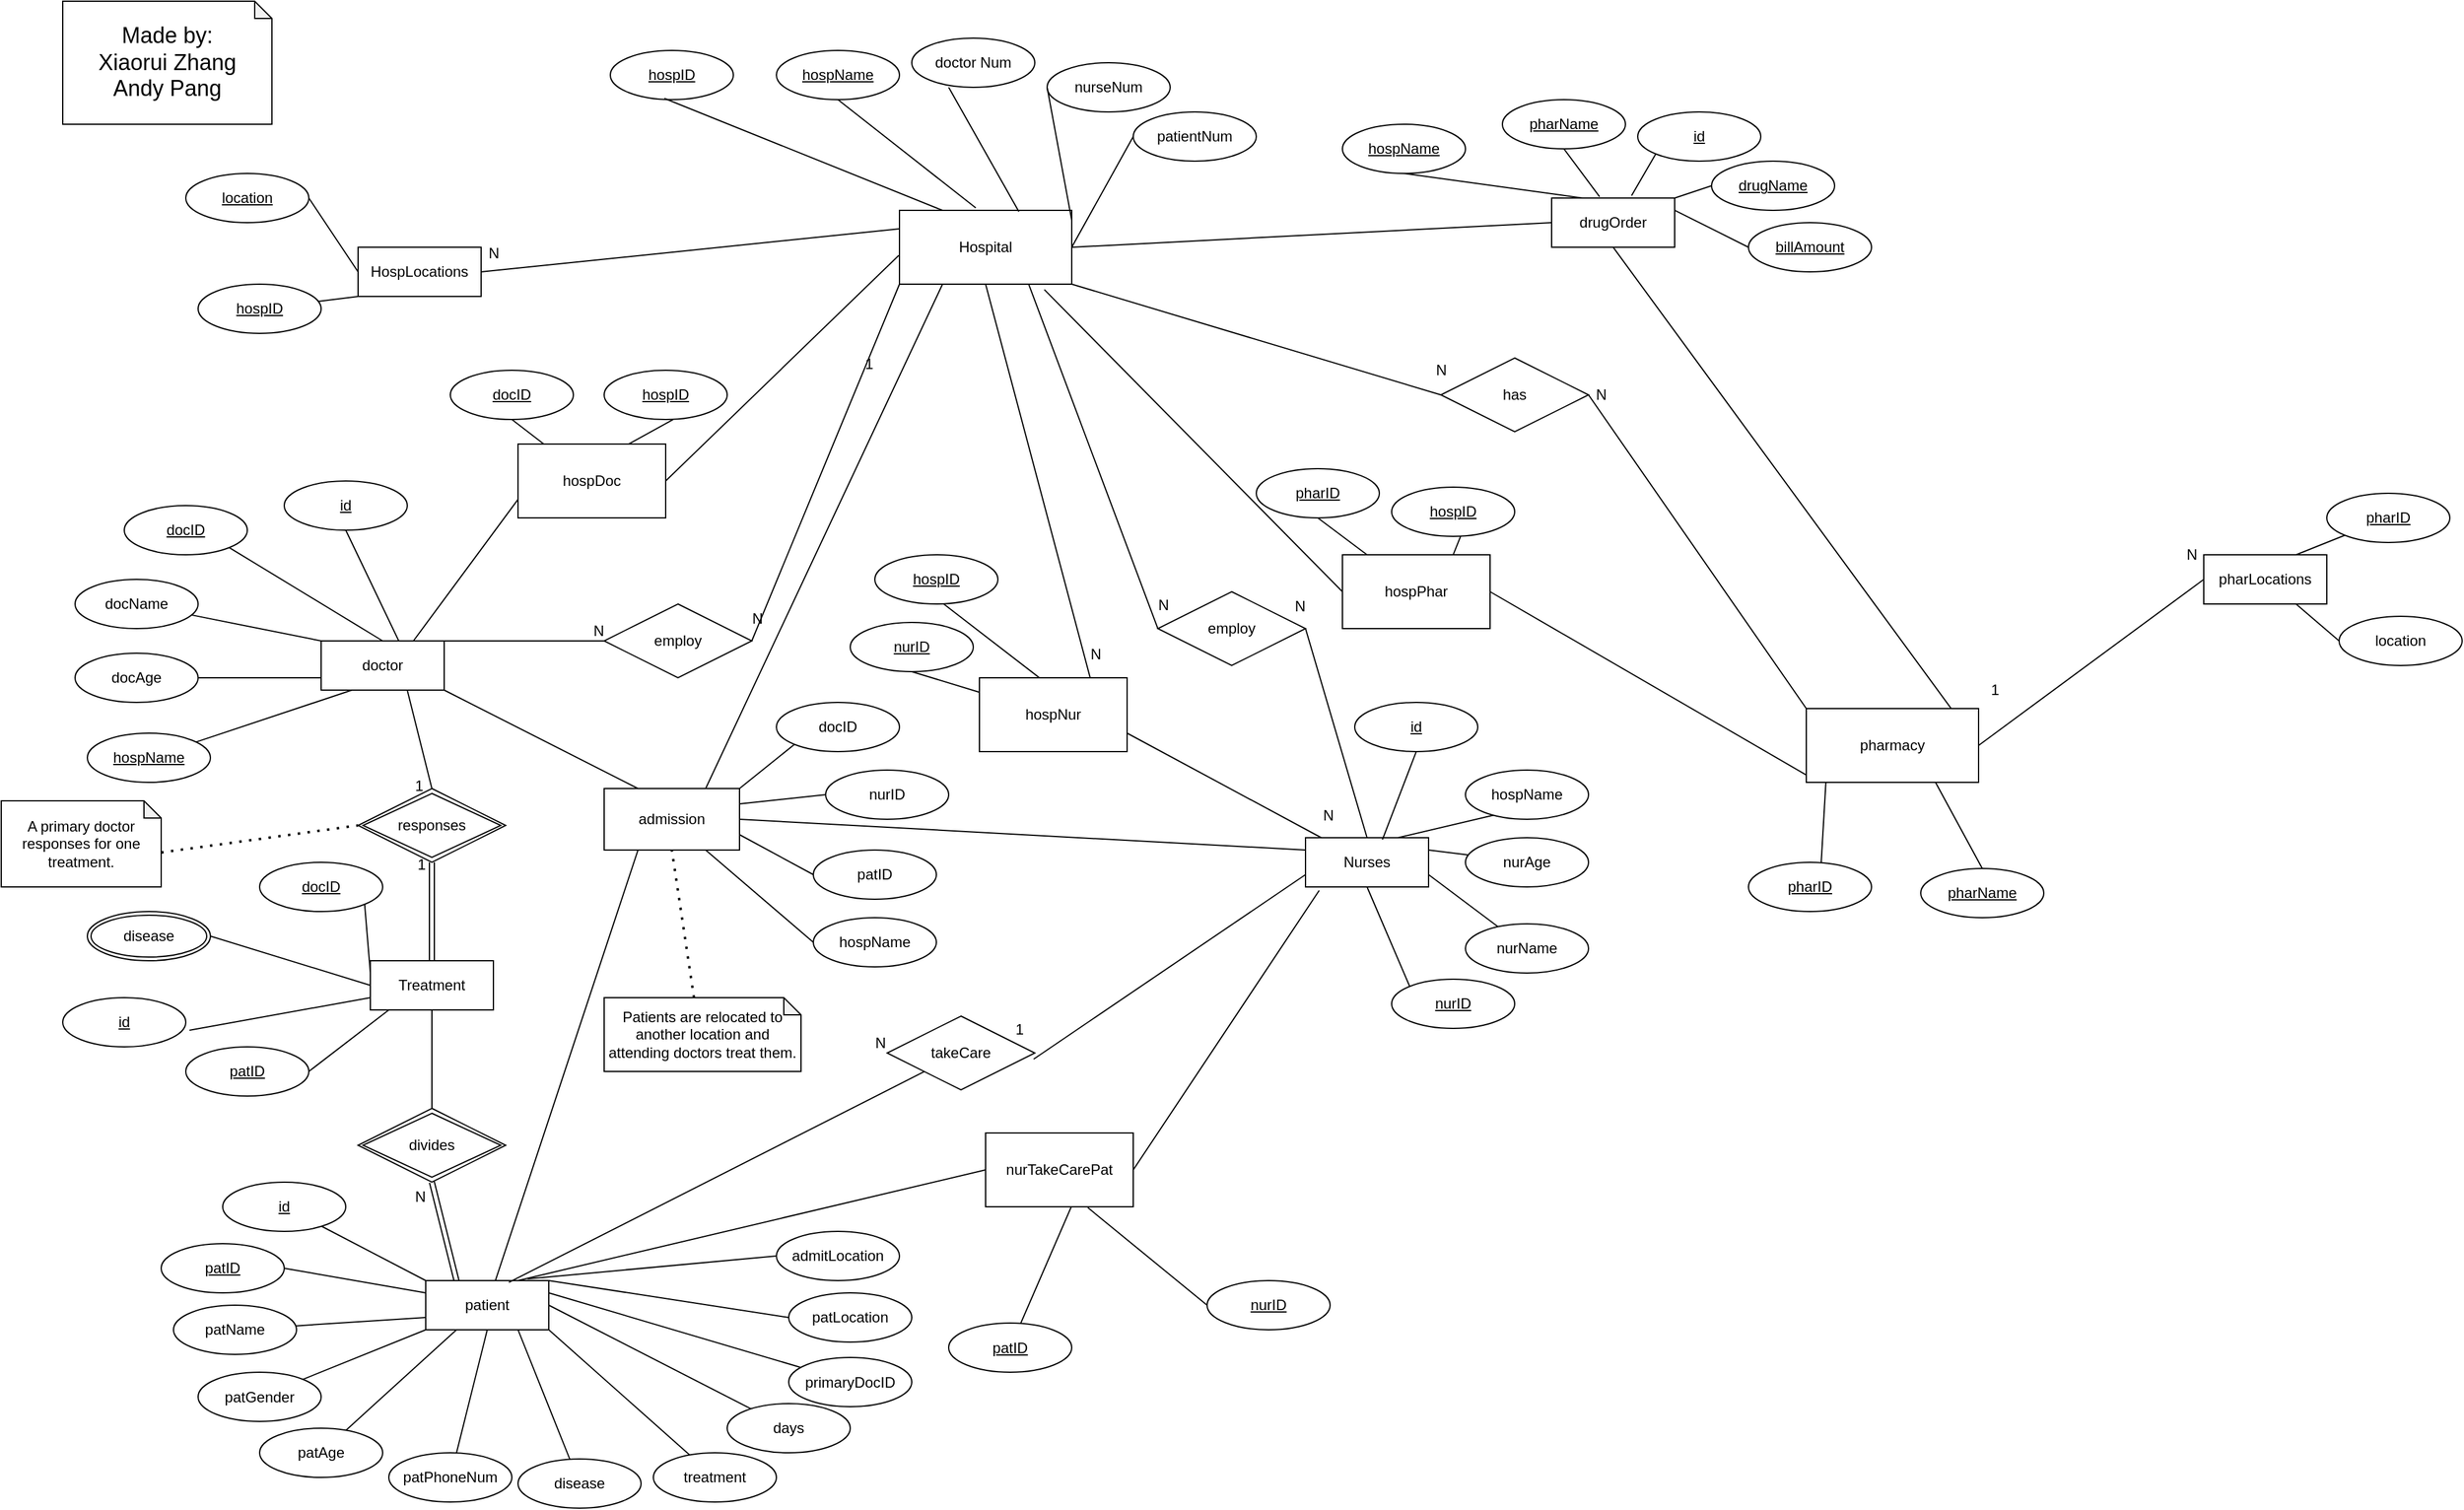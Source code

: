 <mxfile version="20.8.10" type="device"><diagram name="第 1 页" id="QrMa67YVkZwcgchwgw8n"><mxGraphModel dx="2103" dy="1783" grid="1" gridSize="10" guides="1" tooltips="1" connect="1" arrows="1" fold="1" page="1" pageScale="1" pageWidth="827" pageHeight="1169" math="0" shadow="0"><root><mxCell id="0"/><mxCell id="1" parent="0"/><mxCell id="sCqVdWEGQXpBHvE7oxls-1" value="" style="endArrow=none;html=1;rounded=0;exitX=0;exitY=1;exitDx=0;exitDy=0;" parent="1" source="sCqVdWEGQXpBHvE7oxls-106" target="sCqVdWEGQXpBHvE7oxls-2" edge="1"><mxGeometry width="50" height="50" relative="1" as="geometry"><mxPoint x="-80" y="-20" as="sourcePoint"/><mxPoint x="-40" y="-90" as="targetPoint"/></mxGeometry></mxCell><mxCell id="sCqVdWEGQXpBHvE7oxls-2" value="&lt;u&gt;hospID&lt;/u&gt;" style="ellipse;whiteSpace=wrap;html=1;align=center;" parent="1" vertex="1"><mxGeometry x="-250" y="-20" width="100" height="40" as="geometry"/></mxCell><mxCell id="sCqVdWEGQXpBHvE7oxls-3" value="" style="endArrow=none;html=1;rounded=0;exitX=0;exitY=0.5;exitDx=0;exitDy=0;entryX=1;entryY=0.5;entryDx=0;entryDy=0;" parent="1" source="sCqVdWEGQXpBHvE7oxls-106" target="sCqVdWEGQXpBHvE7oxls-4" edge="1"><mxGeometry relative="1" as="geometry"><mxPoint x="-130" y="-40" as="sourcePoint"/><mxPoint x="-110" y="-100" as="targetPoint"/></mxGeometry></mxCell><mxCell id="sCqVdWEGQXpBHvE7oxls-4" value="&lt;u&gt;location&lt;/u&gt;" style="ellipse;whiteSpace=wrap;html=1;align=center;" parent="1" vertex="1"><mxGeometry x="-260" y="-110" width="100" height="40" as="geometry"/></mxCell><mxCell id="sCqVdWEGQXpBHvE7oxls-5" value="&lt;u&gt;pharID&lt;/u&gt;" style="ellipse;whiteSpace=wrap;html=1;align=center;" parent="1" vertex="1"><mxGeometry x="1480" y="150" width="100" height="40" as="geometry"/></mxCell><mxCell id="sCqVdWEGQXpBHvE7oxls-6" value="" style="endArrow=none;html=1;rounded=0;exitX=0;exitY=1;exitDx=0;exitDy=0;entryX=0.75;entryY=0;entryDx=0;entryDy=0;" parent="1" source="sCqVdWEGQXpBHvE7oxls-5" target="sCqVdWEGQXpBHvE7oxls-104" edge="1"><mxGeometry relative="1" as="geometry"><mxPoint x="1580" y="185" as="sourcePoint"/><mxPoint x="1625" y="210" as="targetPoint"/></mxGeometry></mxCell><mxCell id="sCqVdWEGQXpBHvE7oxls-7" value="location" style="ellipse;whiteSpace=wrap;html=1;align=center;" parent="1" vertex="1"><mxGeometry x="1490" y="250" width="100" height="40" as="geometry"/></mxCell><mxCell id="sCqVdWEGQXpBHvE7oxls-8" value="" style="endArrow=none;html=1;rounded=0;entryX=0;entryY=0.5;entryDx=0;entryDy=0;exitX=0.75;exitY=1;exitDx=0;exitDy=0;" parent="1" source="sCqVdWEGQXpBHvE7oxls-104" target="sCqVdWEGQXpBHvE7oxls-7" edge="1"><mxGeometry relative="1" as="geometry"><mxPoint x="1625" y="250" as="sourcePoint"/><mxPoint x="1760" y="175" as="targetPoint"/></mxGeometry></mxCell><mxCell id="sCqVdWEGQXpBHvE7oxls-9" value="" style="endArrow=none;html=1;rounded=0;exitX=1;exitY=0.5;exitDx=0;exitDy=0;entryX=0;entryY=0.5;entryDx=0;entryDy=0;" parent="1" source="sCqVdWEGQXpBHvE7oxls-105" target="sCqVdWEGQXpBHvE7oxls-96" edge="1"><mxGeometry relative="1" as="geometry"><mxPoint x="440" y="140" as="sourcePoint"/><mxPoint x="520" y="209.98" as="targetPoint"/></mxGeometry></mxCell><mxCell id="sCqVdWEGQXpBHvE7oxls-13" value="" style="endArrow=none;html=1;rounded=0;exitX=0;exitY=1;exitDx=0;exitDy=0;entryX=1;entryY=0.5;entryDx=0;entryDy=0;" parent="1" source="sCqVdWEGQXpBHvE7oxls-105" target="sCqVdWEGQXpBHvE7oxls-15" edge="1"><mxGeometry relative="1" as="geometry"><mxPoint x="340" y="130" as="sourcePoint"/><mxPoint x="230" y="230" as="targetPoint"/></mxGeometry></mxCell><mxCell id="sCqVdWEGQXpBHvE7oxls-14" value="N" style="resizable=0;html=1;align=right;verticalAlign=bottom;" parent="sCqVdWEGQXpBHvE7oxls-13" connectable="0" vertex="1"><mxGeometry x="1" relative="1" as="geometry"><mxPoint x="10" y="-10" as="offset"/></mxGeometry></mxCell><mxCell id="sCqVdWEGQXpBHvE7oxls-15" value="employ" style="shape=rhombus;perimeter=rhombusPerimeter;whiteSpace=wrap;html=1;align=center;" parent="1" vertex="1"><mxGeometry x="80" y="240" width="120" height="60" as="geometry"/></mxCell><mxCell id="sCqVdWEGQXpBHvE7oxls-16" value="" style="endArrow=none;html=1;rounded=0;entryX=0;entryY=0.5;entryDx=0;entryDy=0;exitX=1;exitY=0;exitDx=0;exitDy=0;" parent="1" source="sCqVdWEGQXpBHvE7oxls-18" target="sCqVdWEGQXpBHvE7oxls-15" edge="1"><mxGeometry relative="1" as="geometry"><mxPoint x="-60" y="260" as="sourcePoint"/><mxPoint x="180" y="210" as="targetPoint"/></mxGeometry></mxCell><mxCell id="sCqVdWEGQXpBHvE7oxls-17" value="N" style="resizable=0;html=1;align=right;verticalAlign=bottom;" parent="sCqVdWEGQXpBHvE7oxls-16" connectable="0" vertex="1"><mxGeometry x="1" relative="1" as="geometry"><mxPoint as="offset"/></mxGeometry></mxCell><mxCell id="sCqVdWEGQXpBHvE7oxls-18" value="doctor" style="whiteSpace=wrap;html=1;align=center;" parent="1" vertex="1"><mxGeometry x="-150" y="270" width="100" height="40" as="geometry"/></mxCell><mxCell id="sCqVdWEGQXpBHvE7oxls-19" value="" style="endArrow=none;html=1;rounded=0;exitX=0.5;exitY=0;exitDx=0;exitDy=0;entryX=1;entryY=1;entryDx=0;entryDy=0;" parent="1" source="sCqVdWEGQXpBHvE7oxls-18" target="sCqVdWEGQXpBHvE7oxls-71" edge="1"><mxGeometry width="50" height="50" relative="1" as="geometry"><mxPoint x="-130" y="130" as="sourcePoint"/><mxPoint x="-210" y="190" as="targetPoint"/></mxGeometry></mxCell><mxCell id="sCqVdWEGQXpBHvE7oxls-20" value="" style="endArrow=none;html=1;rounded=0;exitX=0;exitY=0;exitDx=0;exitDy=0;" parent="1" source="sCqVdWEGQXpBHvE7oxls-18" target="sCqVdWEGQXpBHvE7oxls-21" edge="1"><mxGeometry width="50" height="50" relative="1" as="geometry"><mxPoint x="-120" y="240" as="sourcePoint"/><mxPoint x="-110" y="90" as="targetPoint"/></mxGeometry></mxCell><mxCell id="sCqVdWEGQXpBHvE7oxls-21" value="docName" style="ellipse;whiteSpace=wrap;html=1;align=center;" parent="1" vertex="1"><mxGeometry x="-350" y="220" width="100" height="40" as="geometry"/></mxCell><mxCell id="sCqVdWEGQXpBHvE7oxls-22" value="" style="endArrow=none;html=1;rounded=0;exitX=0;exitY=0.75;exitDx=0;exitDy=0;exitPerimeter=0;" parent="1" source="sCqVdWEGQXpBHvE7oxls-18" target="sCqVdWEGQXpBHvE7oxls-23" edge="1"><mxGeometry width="50" height="50" relative="1" as="geometry"><mxPoint x="-140" y="290" as="sourcePoint"/><mxPoint x="-120" y="160" as="targetPoint"/></mxGeometry></mxCell><mxCell id="sCqVdWEGQXpBHvE7oxls-23" value="docAge" style="ellipse;whiteSpace=wrap;html=1;align=center;" parent="1" vertex="1"><mxGeometry x="-350" y="280" width="100" height="40" as="geometry"/></mxCell><mxCell id="sCqVdWEGQXpBHvE7oxls-24" value="" style="endArrow=none;html=1;rounded=0;exitX=0.25;exitY=1;exitDx=0;exitDy=0;" parent="1" source="sCqVdWEGQXpBHvE7oxls-18" target="sCqVdWEGQXpBHvE7oxls-25" edge="1"><mxGeometry width="50" height="50" relative="1" as="geometry"><mxPoint x="-140" y="395" as="sourcePoint"/><mxPoint x="-100" y="215" as="targetPoint"/></mxGeometry></mxCell><mxCell id="sCqVdWEGQXpBHvE7oxls-25" value="&lt;u&gt;hospName&lt;/u&gt;" style="ellipse;whiteSpace=wrap;html=1;align=center;" parent="1" vertex="1"><mxGeometry x="-340" y="345" width="100" height="40" as="geometry"/></mxCell><mxCell id="sCqVdWEGQXpBHvE7oxls-28" value="" style="endArrow=none;html=1;rounded=0;exitX=0.75;exitY=1;exitDx=0;exitDy=0;entryX=0;entryY=0.5;entryDx=0;entryDy=0;" parent="1" source="sCqVdWEGQXpBHvE7oxls-105" target="sCqVdWEGQXpBHvE7oxls-30" edge="1"><mxGeometry relative="1" as="geometry"><mxPoint x="415" y="140" as="sourcePoint"/><mxPoint x="370" y="330" as="targetPoint"/></mxGeometry></mxCell><mxCell id="sCqVdWEGQXpBHvE7oxls-29" value="N" style="resizable=0;html=1;align=right;verticalAlign=bottom;" parent="sCqVdWEGQXpBHvE7oxls-28" connectable="0" vertex="1"><mxGeometry x="1" relative="1" as="geometry"><mxPoint x="10" y="-10" as="offset"/></mxGeometry></mxCell><mxCell id="sCqVdWEGQXpBHvE7oxls-30" value="employ" style="shape=rhombus;perimeter=rhombusPerimeter;whiteSpace=wrap;html=1;align=center;" parent="1" vertex="1"><mxGeometry x="530" y="230" width="120" height="60" as="geometry"/></mxCell><mxCell id="sCqVdWEGQXpBHvE7oxls-31" value="" style="endArrow=none;html=1;rounded=0;exitX=0.5;exitY=0;exitDx=0;exitDy=0;entryX=1;entryY=0.5;entryDx=0;entryDy=0;" parent="1" source="sCqVdWEGQXpBHvE7oxls-33" target="sCqVdWEGQXpBHvE7oxls-30" edge="1"><mxGeometry relative="1" as="geometry"><mxPoint x="240" y="470" as="sourcePoint"/><mxPoint x="590" y="410" as="targetPoint"/></mxGeometry></mxCell><mxCell id="sCqVdWEGQXpBHvE7oxls-32" value="N" style="resizable=0;html=1;align=right;verticalAlign=bottom;" parent="sCqVdWEGQXpBHvE7oxls-31" connectable="0" vertex="1"><mxGeometry x="1" relative="1" as="geometry"><mxPoint y="-10" as="offset"/></mxGeometry></mxCell><mxCell id="sCqVdWEGQXpBHvE7oxls-33" value="Nurses" style="whiteSpace=wrap;html=1;align=center;" parent="1" vertex="1"><mxGeometry x="650" y="430" width="100" height="40" as="geometry"/></mxCell><mxCell id="sCqVdWEGQXpBHvE7oxls-34" value="" style="endArrow=none;html=1;rounded=0;exitX=0.5;exitY=1;exitDx=0;exitDy=0;entryX=0;entryY=0;entryDx=0;entryDy=0;" parent="1" source="sCqVdWEGQXpBHvE7oxls-33" target="sCqVdWEGQXpBHvE7oxls-35" edge="1"><mxGeometry width="50" height="50" relative="1" as="geometry"><mxPoint x="193" y="310" as="sourcePoint"/><mxPoint x="93" y="410" as="targetPoint"/></mxGeometry></mxCell><mxCell id="sCqVdWEGQXpBHvE7oxls-35" value="&lt;u&gt;nurID&lt;/u&gt;" style="ellipse;whiteSpace=wrap;html=1;align=center;" parent="1" vertex="1"><mxGeometry x="720" y="545" width="100" height="40" as="geometry"/></mxCell><mxCell id="sCqVdWEGQXpBHvE7oxls-36" value="" style="endArrow=none;html=1;rounded=0;exitX=1;exitY=0.75;exitDx=0;exitDy=0;" parent="1" source="sCqVdWEGQXpBHvE7oxls-33" target="sCqVdWEGQXpBHvE7oxls-37" edge="1"><mxGeometry width="50" height="50" relative="1" as="geometry"><mxPoint x="203" y="420" as="sourcePoint"/><mxPoint x="213" y="270" as="targetPoint"/></mxGeometry></mxCell><mxCell id="sCqVdWEGQXpBHvE7oxls-37" value="nurName" style="ellipse;whiteSpace=wrap;html=1;align=center;" parent="1" vertex="1"><mxGeometry x="780" y="500" width="100" height="40" as="geometry"/></mxCell><mxCell id="sCqVdWEGQXpBHvE7oxls-38" value="" style="endArrow=none;html=1;rounded=0;exitX=1;exitY=0.25;exitDx=0;exitDy=0;" parent="1" source="sCqVdWEGQXpBHvE7oxls-33" target="sCqVdWEGQXpBHvE7oxls-39" edge="1"><mxGeometry width="50" height="50" relative="1" as="geometry"><mxPoint x="183" y="470" as="sourcePoint"/><mxPoint x="203" y="340" as="targetPoint"/></mxGeometry></mxCell><mxCell id="sCqVdWEGQXpBHvE7oxls-39" value="nurAge" style="ellipse;whiteSpace=wrap;html=1;align=center;" parent="1" vertex="1"><mxGeometry x="780" y="430" width="100" height="40" as="geometry"/></mxCell><mxCell id="sCqVdWEGQXpBHvE7oxls-40" value="" style="endArrow=none;html=1;rounded=0;exitX=0.75;exitY=0;exitDx=0;exitDy=0;entryX=0.3;entryY=0.875;entryDx=0;entryDy=0;entryPerimeter=0;" parent="1" source="sCqVdWEGQXpBHvE7oxls-33" target="sCqVdWEGQXpBHvE7oxls-41" edge="1"><mxGeometry width="50" height="50" relative="1" as="geometry"><mxPoint x="663" y="585" as="sourcePoint"/><mxPoint x="223" y="395" as="targetPoint"/></mxGeometry></mxCell><mxCell id="sCqVdWEGQXpBHvE7oxls-41" value="hospName" style="ellipse;whiteSpace=wrap;html=1;align=center;" parent="1" vertex="1"><mxGeometry x="780" y="375" width="100" height="40" as="geometry"/></mxCell><mxCell id="sCqVdWEGQXpBHvE7oxls-42" value="" style="endArrow=none;html=1;rounded=0;exitX=1;exitY=1;exitDx=0;exitDy=0;entryX=0.25;entryY=0;entryDx=0;entryDy=0;" parent="1" source="sCqVdWEGQXpBHvE7oxls-18" target="sCqVdWEGQXpBHvE7oxls-43" edge="1"><mxGeometry relative="1" as="geometry"><mxPoint x="80" y="390" as="sourcePoint"/><mxPoint x="10" y="360" as="targetPoint"/></mxGeometry></mxCell><mxCell id="sCqVdWEGQXpBHvE7oxls-43" value="admission" style="shape=label;whiteSpace=wrap;html=1;align=center;rounded=0;" parent="1" vertex="1"><mxGeometry x="80" y="390" width="110" height="50" as="geometry"/></mxCell><mxCell id="sCqVdWEGQXpBHvE7oxls-44" value="" style="endArrow=none;html=1;rounded=0;exitX=0.25;exitY=1;exitDx=0;exitDy=0;" parent="1" source="sCqVdWEGQXpBHvE7oxls-43" target="sCqVdWEGQXpBHvE7oxls-45" edge="1"><mxGeometry relative="1" as="geometry"><mxPoint x="80" y="400" as="sourcePoint"/><mxPoint x="-20" y="470" as="targetPoint"/></mxGeometry></mxCell><mxCell id="sCqVdWEGQXpBHvE7oxls-45" value="patient" style="whiteSpace=wrap;html=1;align=center;" parent="1" vertex="1"><mxGeometry x="-65" y="790" width="100" height="40" as="geometry"/></mxCell><mxCell id="sCqVdWEGQXpBHvE7oxls-46" value="" style="endArrow=none;html=1;rounded=0;exitX=1;exitY=0;exitDx=0;exitDy=0;entryX=0;entryY=1;entryDx=0;entryDy=0;" parent="1" source="sCqVdWEGQXpBHvE7oxls-43" target="sCqVdWEGQXpBHvE7oxls-47" edge="1"><mxGeometry width="50" height="50" relative="1" as="geometry"><mxPoint x="170" y="295" as="sourcePoint"/><mxPoint x="40" y="255" as="targetPoint"/></mxGeometry></mxCell><mxCell id="sCqVdWEGQXpBHvE7oxls-47" value="docID" style="ellipse;whiteSpace=wrap;html=1;align=center;" parent="1" vertex="1"><mxGeometry x="220" y="320" width="100" height="40" as="geometry"/></mxCell><mxCell id="sCqVdWEGQXpBHvE7oxls-48" value="" style="endArrow=none;html=1;rounded=0;exitX=0;exitY=0.5;exitDx=0;exitDy=0;entryX=1;entryY=0.75;entryDx=0;entryDy=0;" parent="1" source="sCqVdWEGQXpBHvE7oxls-49" target="sCqVdWEGQXpBHvE7oxls-43" edge="1"><mxGeometry width="50" height="50" relative="1" as="geometry"><mxPoint x="270" y="335" as="sourcePoint"/><mxPoint x="140" y="295" as="targetPoint"/></mxGeometry></mxCell><mxCell id="sCqVdWEGQXpBHvE7oxls-49" value="patID" style="ellipse;whiteSpace=wrap;html=1;align=center;" parent="1" vertex="1"><mxGeometry x="250" y="440" width="100" height="40" as="geometry"/></mxCell><mxCell id="sCqVdWEGQXpBHvE7oxls-50" value="" style="endArrow=none;html=1;rounded=0;exitX=0;exitY=0.25;exitDx=0;exitDy=0;entryX=1;entryY=0.5;entryDx=0;entryDy=0;" parent="1" source="sCqVdWEGQXpBHvE7oxls-45" target="sCqVdWEGQXpBHvE7oxls-72" edge="1"><mxGeometry width="50" height="50" relative="1" as="geometry"><mxPoint x="-75" y="845" as="sourcePoint"/><mxPoint x="-185" y="780" as="targetPoint"/></mxGeometry></mxCell><mxCell id="sCqVdWEGQXpBHvE7oxls-51" value="" style="endArrow=none;html=1;rounded=0;exitX=0;exitY=0.75;exitDx=0;exitDy=0;" parent="1" source="sCqVdWEGQXpBHvE7oxls-45" target="sCqVdWEGQXpBHvE7oxls-52" edge="1"><mxGeometry width="50" height="50" relative="1" as="geometry"><mxPoint x="-70" y="880" as="sourcePoint"/><mxPoint x="-30" y="700" as="targetPoint"/></mxGeometry></mxCell><mxCell id="sCqVdWEGQXpBHvE7oxls-52" value="patName" style="ellipse;whiteSpace=wrap;html=1;align=center;" parent="1" vertex="1"><mxGeometry x="-270" y="810" width="100" height="40" as="geometry"/></mxCell><mxCell id="sCqVdWEGQXpBHvE7oxls-53" value="" style="endArrow=none;html=1;rounded=0;exitX=0;exitY=1;exitDx=0;exitDy=0;" parent="1" source="sCqVdWEGQXpBHvE7oxls-45" target="sCqVdWEGQXpBHvE7oxls-54" edge="1"><mxGeometry width="50" height="50" relative="1" as="geometry"><mxPoint x="-50" y="920" as="sourcePoint"/><mxPoint x="-10" y="740" as="targetPoint"/></mxGeometry></mxCell><mxCell id="sCqVdWEGQXpBHvE7oxls-54" value="patGender" style="ellipse;whiteSpace=wrap;html=1;align=center;" parent="1" vertex="1"><mxGeometry x="-250" y="864.5" width="100" height="40" as="geometry"/></mxCell><mxCell id="sCqVdWEGQXpBHvE7oxls-55" value="" style="endArrow=none;html=1;rounded=0;exitX=0.25;exitY=1;exitDx=0;exitDy=0;" parent="1" source="sCqVdWEGQXpBHvE7oxls-45" target="sCqVdWEGQXpBHvE7oxls-56" edge="1"><mxGeometry width="50" height="50" relative="1" as="geometry"><mxPoint y="930" as="sourcePoint"/><mxPoint x="30" y="790" as="targetPoint"/></mxGeometry></mxCell><mxCell id="sCqVdWEGQXpBHvE7oxls-56" value="patAge" style="ellipse;whiteSpace=wrap;html=1;align=center;" parent="1" vertex="1"><mxGeometry x="-200" y="910" width="100" height="40" as="geometry"/></mxCell><mxCell id="sCqVdWEGQXpBHvE7oxls-57" value="" style="endArrow=none;html=1;rounded=0;exitX=0.5;exitY=1;exitDx=0;exitDy=0;" parent="1" source="sCqVdWEGQXpBHvE7oxls-45" target="sCqVdWEGQXpBHvE7oxls-58" edge="1"><mxGeometry width="50" height="50" relative="1" as="geometry"><mxPoint x="65" y="850" as="sourcePoint"/><mxPoint x="135" y="810" as="targetPoint"/></mxGeometry></mxCell><mxCell id="sCqVdWEGQXpBHvE7oxls-58" value="patPhoneNum" style="ellipse;whiteSpace=wrap;html=1;align=center;" parent="1" vertex="1"><mxGeometry x="-95" y="930" width="100" height="40" as="geometry"/></mxCell><mxCell id="sCqVdWEGQXpBHvE7oxls-59" value="" style="endArrow=none;html=1;rounded=0;exitX=0.75;exitY=1;exitDx=0;exitDy=0;" parent="1" source="sCqVdWEGQXpBHvE7oxls-45" target="sCqVdWEGQXpBHvE7oxls-60" edge="1"><mxGeometry width="50" height="50" relative="1" as="geometry"><mxPoint x="170" y="855" as="sourcePoint"/><mxPoint x="240" y="815" as="targetPoint"/></mxGeometry></mxCell><mxCell id="sCqVdWEGQXpBHvE7oxls-60" value="disease" style="ellipse;whiteSpace=wrap;html=1;align=center;" parent="1" vertex="1"><mxGeometry x="10" y="935" width="100" height="40" as="geometry"/></mxCell><mxCell id="sCqVdWEGQXpBHvE7oxls-61" value="" style="endArrow=none;html=1;rounded=0;exitX=1;exitY=1;exitDx=0;exitDy=0;" parent="1" source="sCqVdWEGQXpBHvE7oxls-45" target="sCqVdWEGQXpBHvE7oxls-62" edge="1"><mxGeometry width="50" height="50" relative="1" as="geometry"><mxPoint x="120" y="825" as="sourcePoint"/><mxPoint x="350" y="810" as="targetPoint"/></mxGeometry></mxCell><mxCell id="sCqVdWEGQXpBHvE7oxls-62" value="treatment" style="ellipse;whiteSpace=wrap;html=1;align=center;" parent="1" vertex="1"><mxGeometry x="120" y="930" width="100" height="40" as="geometry"/></mxCell><mxCell id="sCqVdWEGQXpBHvE7oxls-63" value="" style="endArrow=none;html=1;rounded=0;exitX=1;exitY=0.5;exitDx=0;exitDy=0;" parent="1" source="sCqVdWEGQXpBHvE7oxls-45" target="sCqVdWEGQXpBHvE7oxls-64" edge="1"><mxGeometry width="50" height="50" relative="1" as="geometry"><mxPoint x="180" y="785" as="sourcePoint"/><mxPoint x="410" y="770" as="targetPoint"/></mxGeometry></mxCell><mxCell id="sCqVdWEGQXpBHvE7oxls-64" value="days" style="ellipse;whiteSpace=wrap;html=1;align=center;" parent="1" vertex="1"><mxGeometry x="180" y="890" width="100" height="40" as="geometry"/></mxCell><mxCell id="sCqVdWEGQXpBHvE7oxls-65" value="" style="endArrow=none;html=1;rounded=0;exitX=1;exitY=0.25;exitDx=0;exitDy=0;" parent="1" source="sCqVdWEGQXpBHvE7oxls-45" target="sCqVdWEGQXpBHvE7oxls-66" edge="1"><mxGeometry width="50" height="50" relative="1" as="geometry"><mxPoint x="230" y="747.5" as="sourcePoint"/><mxPoint x="460" y="732.5" as="targetPoint"/></mxGeometry></mxCell><mxCell id="sCqVdWEGQXpBHvE7oxls-66" value="primaryDocID" style="ellipse;whiteSpace=wrap;html=1;align=center;" parent="1" vertex="1"><mxGeometry x="230" y="852.5" width="100" height="40" as="geometry"/></mxCell><mxCell id="sCqVdWEGQXpBHvE7oxls-67" value="" style="endArrow=none;html=1;rounded=0;exitX=1;exitY=0;exitDx=0;exitDy=0;entryX=0;entryY=0.5;entryDx=0;entryDy=0;" parent="1" source="sCqVdWEGQXpBHvE7oxls-45" target="sCqVdWEGQXpBHvE7oxls-68" edge="1"><mxGeometry width="50" height="50" relative="1" as="geometry"><mxPoint x="230" y="695" as="sourcePoint"/><mxPoint x="460" y="680" as="targetPoint"/></mxGeometry></mxCell><mxCell id="sCqVdWEGQXpBHvE7oxls-68" value="patLocation" style="ellipse;whiteSpace=wrap;html=1;align=center;" parent="1" vertex="1"><mxGeometry x="230" y="800" width="100" height="40" as="geometry"/></mxCell><mxCell id="sCqVdWEGQXpBHvE7oxls-69" value="" style="endArrow=none;html=1;rounded=0;exitX=0.828;exitY=-0.035;exitDx=0;exitDy=0;entryX=0;entryY=0.5;entryDx=0;entryDy=0;exitPerimeter=0;" parent="1" source="sCqVdWEGQXpBHvE7oxls-45" target="sCqVdWEGQXpBHvE7oxls-70" edge="1"><mxGeometry width="50" height="50" relative="1" as="geometry"><mxPoint x="160" y="635" as="sourcePoint"/><mxPoint x="390" y="620" as="targetPoint"/></mxGeometry></mxCell><mxCell id="sCqVdWEGQXpBHvE7oxls-70" value="admitLocation" style="ellipse;whiteSpace=wrap;html=1;align=center;" parent="1" vertex="1"><mxGeometry x="220" y="750" width="100" height="40" as="geometry"/></mxCell><mxCell id="sCqVdWEGQXpBHvE7oxls-71" value="&lt;u&gt;docID&lt;/u&gt;" style="ellipse;whiteSpace=wrap;html=1;align=center;" parent="1" vertex="1"><mxGeometry x="-310" y="160" width="100" height="40" as="geometry"/></mxCell><mxCell id="sCqVdWEGQXpBHvE7oxls-72" value="patID" style="ellipse;whiteSpace=wrap;html=1;align=center;fontStyle=4;" parent="1" vertex="1"><mxGeometry x="-280" y="760" width="100" height="40" as="geometry"/></mxCell><mxCell id="sCqVdWEGQXpBHvE7oxls-73" value="" style="endArrow=none;html=1;rounded=0;entryX=0.5;entryY=0;entryDx=0;entryDy=0;" parent="1" target="sCqVdWEGQXpBHvE7oxls-98" edge="1"><mxGeometry width="50" height="50" relative="1" as="geometry"><mxPoint x="-80" y="310" as="sourcePoint"/><mxPoint x="-60" y="390" as="targetPoint"/></mxGeometry></mxCell><mxCell id="sCqVdWEGQXpBHvE7oxls-79" value="" style="endArrow=none;html=1;rounded=0;exitX=0.114;exitY=0.983;exitDx=0;exitDy=0;entryX=0.59;entryY=0.05;entryDx=0;entryDy=0;exitPerimeter=0;entryPerimeter=0;" parent="1" source="sCqVdWEGQXpBHvE7oxls-103" target="sCqVdWEGQXpBHvE7oxls-80" edge="1"><mxGeometry relative="1" as="geometry"><mxPoint x="1057.0" y="375" as="sourcePoint"/><mxPoint x="1020" y="390" as="targetPoint"/></mxGeometry></mxCell><mxCell id="sCqVdWEGQXpBHvE7oxls-80" value="&lt;u&gt;pharID&lt;/u&gt;" style="ellipse;whiteSpace=wrap;html=1;align=center;" parent="1" vertex="1"><mxGeometry x="1010" y="450" width="100" height="40" as="geometry"/></mxCell><mxCell id="sCqVdWEGQXpBHvE7oxls-81" value="&lt;u&gt;pharName&lt;/u&gt;" style="ellipse;whiteSpace=wrap;html=1;align=center;" parent="1" vertex="1"><mxGeometry x="1150" y="455" width="100" height="40" as="geometry"/></mxCell><mxCell id="sCqVdWEGQXpBHvE7oxls-82" value="" style="endArrow=none;html=1;rounded=0;exitX=0.75;exitY=1;exitDx=0;exitDy=0;entryX=0.5;entryY=0;entryDx=0;entryDy=0;" parent="1" source="sCqVdWEGQXpBHvE7oxls-103" target="sCqVdWEGQXpBHvE7oxls-81" edge="1"><mxGeometry relative="1" as="geometry"><mxPoint x="1082.0" y="385" as="sourcePoint"/><mxPoint x="1030" y="395" as="targetPoint"/></mxGeometry></mxCell><mxCell id="sCqVdWEGQXpBHvE7oxls-83" value="&lt;u&gt;pharName&lt;/u&gt;" style="ellipse;whiteSpace=wrap;html=1;align=center;" parent="1" vertex="1"><mxGeometry x="810" y="-170" width="100" height="40" as="geometry"/></mxCell><mxCell id="sCqVdWEGQXpBHvE7oxls-84" value="" style="endArrow=none;html=1;rounded=0;exitX=0.5;exitY=1;exitDx=0;exitDy=0;entryX=0.39;entryY=-0.025;entryDx=0;entryDy=0;entryPerimeter=0;" parent="1" source="sCqVdWEGQXpBHvE7oxls-83" target="sCqVdWEGQXpBHvE7oxls-96" edge="1"><mxGeometry relative="1" as="geometry"><mxPoint x="1240" y="310" as="sourcePoint"/><mxPoint x="895.5" y="125" as="targetPoint"/></mxGeometry></mxCell><mxCell id="sCqVdWEGQXpBHvE7oxls-85" value="&lt;u&gt;hospID&lt;/u&gt;" style="ellipse;whiteSpace=wrap;html=1;align=center;" parent="1" vertex="1"><mxGeometry x="85" y="-210" width="100" height="40" as="geometry"/></mxCell><mxCell id="sCqVdWEGQXpBHvE7oxls-86" value="&lt;u&gt;hospName&lt;/u&gt;" style="ellipse;whiteSpace=wrap;html=1;align=center;" parent="1" vertex="1"><mxGeometry x="220" y="-210.0" width="100" height="40" as="geometry"/></mxCell><mxCell id="sCqVdWEGQXpBHvE7oxls-87" value="&lt;u&gt;hospName&lt;br&gt;&lt;/u&gt;" style="ellipse;whiteSpace=wrap;html=1;align=center;" parent="1" vertex="1"><mxGeometry x="680" y="-150" width="100" height="40" as="geometry"/></mxCell><mxCell id="sCqVdWEGQXpBHvE7oxls-88" value="" style="endArrow=none;html=1;rounded=0;exitX=0.5;exitY=1;exitDx=0;exitDy=0;entryX=0.25;entryY=0;entryDx=0;entryDy=0;" parent="1" source="sCqVdWEGQXpBHvE7oxls-87" target="sCqVdWEGQXpBHvE7oxls-96" edge="1"><mxGeometry relative="1" as="geometry"><mxPoint x="1093.75" y="315" as="sourcePoint"/><mxPoint x="840.5" y="125" as="targetPoint"/></mxGeometry></mxCell><mxCell id="sCqVdWEGQXpBHvE7oxls-89" value="Treatment" style="shape=label;margin=3;double=1;whiteSpace=wrap;html=1;align=center;rounded=0;" parent="1" vertex="1"><mxGeometry x="-110" y="530" width="100" height="40" as="geometry"/></mxCell><mxCell id="sCqVdWEGQXpBHvE7oxls-90" value="1" style="resizable=0;html=1;align=right;verticalAlign=bottom;" parent="1" connectable="0" vertex="1"><mxGeometry x="219.998" y="230.004" as="geometry"><mxPoint x="-286" y="166" as="offset"/></mxGeometry></mxCell><mxCell id="sCqVdWEGQXpBHvE7oxls-91" value="" style="endArrow=none;html=1;rounded=0;exitX=0;exitY=0.25;exitDx=0;exitDy=0;entryX=1;entryY=1;entryDx=0;entryDy=0;" parent="1" source="sCqVdWEGQXpBHvE7oxls-89" target="sCqVdWEGQXpBHvE7oxls-92" edge="1"><mxGeometry width="50" height="50" relative="1" as="geometry"><mxPoint x="-130" y="575" as="sourcePoint"/><mxPoint x="-240" y="495" as="targetPoint"/></mxGeometry></mxCell><mxCell id="sCqVdWEGQXpBHvE7oxls-92" value="&lt;u&gt;docID&lt;/u&gt;" style="ellipse;whiteSpace=wrap;html=1;align=center;" parent="1" vertex="1"><mxGeometry x="-200" y="450" width="100" height="40" as="geometry"/></mxCell><mxCell id="sCqVdWEGQXpBHvE7oxls-93" value="" style="endArrow=none;html=1;rounded=0;exitX=0;exitY=0.5;exitDx=0;exitDy=0;entryX=1;entryY=0.5;entryDx=0;entryDy=0;" parent="1" source="sCqVdWEGQXpBHvE7oxls-89" target="sCqVdWEGQXpBHvE7oxls-130" edge="1"><mxGeometry width="50" height="50" relative="1" as="geometry"><mxPoint x="-95" y="560" as="sourcePoint"/><mxPoint x="-160" y="550" as="targetPoint"/></mxGeometry></mxCell><mxCell id="sCqVdWEGQXpBHvE7oxls-94" value="" style="endArrow=none;html=1;rounded=0;exitX=0.15;exitY=1;exitDx=0;exitDy=0;entryX=1;entryY=0.5;entryDx=0;entryDy=0;exitPerimeter=0;" parent="1" source="sCqVdWEGQXpBHvE7oxls-89" target="sCqVdWEGQXpBHvE7oxls-95" edge="1"><mxGeometry width="50" height="50" relative="1" as="geometry"><mxPoint x="-95" y="575" as="sourcePoint"/><mxPoint x="-165" y="625" as="targetPoint"/></mxGeometry></mxCell><mxCell id="sCqVdWEGQXpBHvE7oxls-95" value="patID" style="ellipse;whiteSpace=wrap;html=1;align=center;fontStyle=4;" parent="1" vertex="1"><mxGeometry x="-260" y="600" width="100" height="40" as="geometry"/></mxCell><mxCell id="sCqVdWEGQXpBHvE7oxls-96" value="drugOrder" style="shape=label;margin=3;double=1;whiteSpace=wrap;html=1;align=center;rounded=0;" parent="1" vertex="1"><mxGeometry x="850" y="-90.02" width="100" height="40" as="geometry"/></mxCell><mxCell id="sCqVdWEGQXpBHvE7oxls-98" value="responses" style="shape=rhombus;double=1;perimeter=rhombusPerimeter;whiteSpace=wrap;html=1;align=center;" parent="1" vertex="1"><mxGeometry x="-120" y="390" width="120" height="60" as="geometry"/></mxCell><mxCell id="sCqVdWEGQXpBHvE7oxls-99" value="" style="shape=link;html=1;rounded=0;entryX=0.5;entryY=1;entryDx=0;entryDy=0;exitX=0.5;exitY=0;exitDx=0;exitDy=0;" parent="1" source="sCqVdWEGQXpBHvE7oxls-89" target="sCqVdWEGQXpBHvE7oxls-98" edge="1"><mxGeometry relative="1" as="geometry"><mxPoint x="120" y="540" as="sourcePoint"/><mxPoint x="280" y="540" as="targetPoint"/></mxGeometry></mxCell><mxCell id="sCqVdWEGQXpBHvE7oxls-100" value="1" style="resizable=0;html=1;align=right;verticalAlign=bottom;" parent="sCqVdWEGQXpBHvE7oxls-99" connectable="0" vertex="1"><mxGeometry x="1" relative="1" as="geometry"><mxPoint x="-5" y="10" as="offset"/></mxGeometry></mxCell><mxCell id="sCqVdWEGQXpBHvE7oxls-101" value="divides" style="shape=rhombus;double=1;perimeter=rhombusPerimeter;whiteSpace=wrap;html=1;align=center;" parent="1" vertex="1"><mxGeometry x="-120" y="650" width="120" height="60" as="geometry"/></mxCell><mxCell id="sCqVdWEGQXpBHvE7oxls-102" value="" style="endArrow=none;html=1;rounded=0;exitX=0;exitY=0.5;exitDx=0;exitDy=0;entryX=1;entryY=0.5;entryDx=0;entryDy=0;" parent="1" source="sCqVdWEGQXpBHvE7oxls-104" target="sCqVdWEGQXpBHvE7oxls-103" edge="1"><mxGeometry relative="1" as="geometry"><mxPoint x="1226" y="360" as="sourcePoint"/><mxPoint x="1157" y="365" as="targetPoint"/></mxGeometry></mxCell><mxCell id="sCqVdWEGQXpBHvE7oxls-103" value="pharmacy" style="shape=label;whiteSpace=wrap;html=1;align=center;rounded=0;" parent="1" vertex="1"><mxGeometry x="1057" y="325" width="140" height="60" as="geometry"/></mxCell><mxCell id="sCqVdWEGQXpBHvE7oxls-104" value="pharLocations" style="whiteSpace=wrap;html=1;align=center;" parent="1" vertex="1"><mxGeometry x="1380" y="200" width="100" height="40" as="geometry"/></mxCell><mxCell id="sCqVdWEGQXpBHvE7oxls-105" value="Hospital" style="shape=label;whiteSpace=wrap;html=1;align=center;rounded=0;" parent="1" vertex="1"><mxGeometry x="320" y="-80.0" width="140" height="60" as="geometry"/></mxCell><mxCell id="sCqVdWEGQXpBHvE7oxls-106" value="HospLocations" style="whiteSpace=wrap;html=1;align=center;" parent="1" vertex="1"><mxGeometry x="-120" y="-50.02" width="100" height="40" as="geometry"/></mxCell><mxCell id="sCqVdWEGQXpBHvE7oxls-107" value="" style="endArrow=none;html=1;rounded=0;exitX=0;exitY=0.25;exitDx=0;exitDy=0;entryX=1;entryY=0.5;entryDx=0;entryDy=0;" parent="1" source="sCqVdWEGQXpBHvE7oxls-105" target="sCqVdWEGQXpBHvE7oxls-106" edge="1"><mxGeometry relative="1" as="geometry"><mxPoint x="390" y="80" as="sourcePoint"/><mxPoint x="424" y="-50" as="targetPoint"/></mxGeometry></mxCell><mxCell id="sCqVdWEGQXpBHvE7oxls-108" value="" style="endArrow=none;html=1;rounded=0;exitX=0.25;exitY=1;exitDx=0;exitDy=0;entryX=0.75;entryY=0;entryDx=0;entryDy=0;" parent="1" source="sCqVdWEGQXpBHvE7oxls-105" target="sCqVdWEGQXpBHvE7oxls-43" edge="1"><mxGeometry relative="1" as="geometry"><mxPoint x="440" y="220" as="sourcePoint"/><mxPoint x="600" y="220" as="targetPoint"/></mxGeometry></mxCell><mxCell id="sCqVdWEGQXpBHvE7oxls-109" value="hospName" style="ellipse;whiteSpace=wrap;html=1;align=center;" parent="1" vertex="1"><mxGeometry x="250" y="495" width="100" height="40" as="geometry"/></mxCell><mxCell id="sCqVdWEGQXpBHvE7oxls-110" value="" style="endArrow=none;html=1;rounded=0;exitX=0;exitY=0.5;exitDx=0;exitDy=0;entryX=0.75;entryY=1;entryDx=0;entryDy=0;" parent="1" source="sCqVdWEGQXpBHvE7oxls-109" target="sCqVdWEGQXpBHvE7oxls-43" edge="1"><mxGeometry relative="1" as="geometry"><mxPoint x="270" y="35" as="sourcePoint"/><mxPoint x="132.609" y="69.515" as="targetPoint"/></mxGeometry></mxCell><mxCell id="sCqVdWEGQXpBHvE7oxls-113" value="A primary doctor responses for one treatment." style="shape=note;whiteSpace=wrap;html=1;backgroundOutline=1;darkOpacity=0.05;size=14;" parent="1" vertex="1"><mxGeometry x="-410" y="400" width="130" height="70" as="geometry"/></mxCell><mxCell id="sCqVdWEGQXpBHvE7oxls-114" value="" style="endArrow=none;dashed=1;html=1;dashPattern=1 3;strokeWidth=2;rounded=0;exitX=0;exitY=0;exitDx=130;exitDy=42;exitPerimeter=0;entryX=0;entryY=0.5;entryDx=0;entryDy=0;" parent="1" source="sCqVdWEGQXpBHvE7oxls-113" target="sCqVdWEGQXpBHvE7oxls-98" edge="1"><mxGeometry width="50" height="50" relative="1" as="geometry"><mxPoint x="-260" y="712" as="sourcePoint"/><mxPoint x="-105" y="680" as="targetPoint"/></mxGeometry></mxCell><mxCell id="sCqVdWEGQXpBHvE7oxls-115" value="Patients are relocated to another location and attending doctors treat them." style="shape=note;whiteSpace=wrap;html=1;backgroundOutline=1;darkOpacity=0.05;size=14;" parent="1" vertex="1"><mxGeometry x="80" y="560" width="160" height="60" as="geometry"/></mxCell><mxCell id="sCqVdWEGQXpBHvE7oxls-116" value="" style="endArrow=none;dashed=1;html=1;dashPattern=1 3;strokeWidth=2;rounded=0;entryX=0.5;entryY=1;entryDx=0;entryDy=0;exitX=0;exitY=0;exitDx=73;exitDy=0;exitPerimeter=0;" parent="1" source="sCqVdWEGQXpBHvE7oxls-115" target="sCqVdWEGQXpBHvE7oxls-43" edge="1"><mxGeometry width="50" height="50" relative="1" as="geometry"><mxPoint x="340" y="50" as="sourcePoint"/><mxPoint x="327.5" y="160" as="targetPoint"/></mxGeometry></mxCell><mxCell id="sCqVdWEGQXpBHvE7oxls-121" value="nurTakeCarePat" style="shape=label;perimeter=rectanglePerimeter;whiteSpace=wrap;html=1;align=center;rounded=0;" parent="1" vertex="1"><mxGeometry x="390" y="670" width="120" height="60" as="geometry"/></mxCell><mxCell id="sCqVdWEGQXpBHvE7oxls-122" value="" style="endArrow=none;html=1;rounded=0;entryX=0.111;entryY=1.071;entryDx=0;entryDy=0;exitX=1;exitY=0.5;exitDx=0;exitDy=0;entryPerimeter=0;" parent="1" source="sCqVdWEGQXpBHvE7oxls-121" target="sCqVdWEGQXpBHvE7oxls-33" edge="1"><mxGeometry relative="1" as="geometry"><mxPoint x="230" y="520" as="sourcePoint"/><mxPoint x="390" y="520" as="targetPoint"/></mxGeometry></mxCell><mxCell id="sCqVdWEGQXpBHvE7oxls-123" value="1" style="resizable=0;html=1;align=right;verticalAlign=bottom;" parent="1" connectable="0" vertex="1"><mxGeometry x="-64.995" y="649.997" as="geometry"><mxPoint x="486" y="-55" as="offset"/></mxGeometry></mxCell><mxCell id="sCqVdWEGQXpBHvE7oxls-124" value="" style="shape=connector;html=1;rounded=1;entryX=0;entryY=0.5;entryDx=0;entryDy=0;exitX=0.75;exitY=0;exitDx=0;exitDy=0;endArrow=none;" parent="1" source="sCqVdWEGQXpBHvE7oxls-45" target="sCqVdWEGQXpBHvE7oxls-121" edge="1"><mxGeometry relative="1" as="geometry"><mxPoint x="230" y="520" as="sourcePoint"/><mxPoint x="390" y="520" as="targetPoint"/></mxGeometry></mxCell><mxCell id="sCqVdWEGQXpBHvE7oxls-126" value="" style="endArrow=none;html=1;rounded=0;exitX=0.5;exitY=1;exitDx=0;exitDy=0;entryX=0.5;entryY=0;entryDx=0;entryDy=0;" parent="1" source="sCqVdWEGQXpBHvE7oxls-89" target="sCqVdWEGQXpBHvE7oxls-101" edge="1"><mxGeometry width="50" height="50" relative="1" as="geometry"><mxPoint x="200" y="412.5" as="sourcePoint"/><mxPoint x="274.832" y="364.217" as="targetPoint"/></mxGeometry></mxCell><mxCell id="sCqVdWEGQXpBHvE7oxls-127" value="" style="shape=link;html=1;rounded=0;entryX=0.25;entryY=0;entryDx=0;entryDy=0;exitX=0.5;exitY=1;exitDx=0;exitDy=0;" parent="1" source="sCqVdWEGQXpBHvE7oxls-101" target="sCqVdWEGQXpBHvE7oxls-45" edge="1"><mxGeometry relative="1" as="geometry"><mxPoint x="-60" y="720" as="sourcePoint"/><mxPoint x="-50" y="460" as="targetPoint"/></mxGeometry></mxCell><mxCell id="sCqVdWEGQXpBHvE7oxls-128" value="N" style="resizable=0;html=1;align=right;verticalAlign=bottom;" parent="sCqVdWEGQXpBHvE7oxls-127" connectable="0" vertex="1"><mxGeometry x="1" relative="1" as="geometry"><mxPoint x="-25" y="-60" as="offset"/></mxGeometry></mxCell><mxCell id="sCqVdWEGQXpBHvE7oxls-129" value="&lt;font style=&quot;font-size: 18px;&quot;&gt;Made by:&lt;br&gt;Xiaorui Zhang&lt;br&gt;Andy Pang&lt;br&gt;&lt;/font&gt;" style="shape=note;whiteSpace=wrap;html=1;backgroundOutline=1;darkOpacity=0.05;size=14;" parent="1" vertex="1"><mxGeometry x="-360" y="-250" width="170" height="100" as="geometry"/></mxCell><mxCell id="sCqVdWEGQXpBHvE7oxls-130" value="disease" style="ellipse;shape=doubleEllipse;margin=3;whiteSpace=wrap;html=1;align=center;" parent="1" vertex="1"><mxGeometry x="-340" y="490" width="100" height="40" as="geometry"/></mxCell><mxCell id="sCqVdWEGQXpBHvE7oxls-131" value="" style="endArrow=none;html=1;rounded=0;exitX=1;exitY=0.5;exitDx=0;exitDy=0;entryX=0;entryY=0.25;entryDx=0;entryDy=0;" parent="1" source="sCqVdWEGQXpBHvE7oxls-43" target="sCqVdWEGQXpBHvE7oxls-33" edge="1"><mxGeometry relative="1" as="geometry"><mxPoint x="220" y="520" as="sourcePoint"/><mxPoint x="380" y="520" as="targetPoint"/></mxGeometry></mxCell><mxCell id="sCqVdWEGQXpBHvE7oxls-132" value="" style="endArrow=none;html=1;rounded=0;exitX=1;exitY=0.25;exitDx=0;exitDy=0;entryX=0;entryY=0.5;entryDx=0;entryDy=0;" parent="1" source="sCqVdWEGQXpBHvE7oxls-43" target="sCqVdWEGQXpBHvE7oxls-133" edge="1"><mxGeometry width="50" height="50" relative="1" as="geometry"><mxPoint x="244" y="440" as="sourcePoint"/><mxPoint x="94" y="292.5" as="targetPoint"/></mxGeometry></mxCell><mxCell id="sCqVdWEGQXpBHvE7oxls-133" value="nurID" style="ellipse;whiteSpace=wrap;html=1;align=center;" parent="1" vertex="1"><mxGeometry x="260" y="375" width="100" height="40" as="geometry"/></mxCell><mxCell id="sCqVdWEGQXpBHvE7oxls-134" value="" style="endArrow=none;html=1;rounded=0;entryX=0.44;entryY=0.975;entryDx=0;entryDy=0;entryPerimeter=0;exitX=0.25;exitY=0;exitDx=0;exitDy=0;" parent="1" source="sCqVdWEGQXpBHvE7oxls-105" target="sCqVdWEGQXpBHvE7oxls-85" edge="1"><mxGeometry width="50" height="50" relative="1" as="geometry"><mxPoint x="440" y="20" as="sourcePoint"/><mxPoint x="490" y="-30" as="targetPoint"/></mxGeometry></mxCell><mxCell id="sCqVdWEGQXpBHvE7oxls-135" value="nurseNum" style="ellipse;whiteSpace=wrap;html=1;align=center;" parent="1" vertex="1"><mxGeometry x="440" y="-200.0" width="100" height="40" as="geometry"/></mxCell><mxCell id="sCqVdWEGQXpBHvE7oxls-136" value="doctor Num" style="ellipse;whiteSpace=wrap;html=1;align=center;" parent="1" vertex="1"><mxGeometry x="330" y="-220.0" width="100" height="40" as="geometry"/></mxCell><mxCell id="sCqVdWEGQXpBHvE7oxls-137" value="patientNum" style="ellipse;whiteSpace=wrap;html=1;align=center;" parent="1" vertex="1"><mxGeometry x="510" y="-160.0" width="100" height="40" as="geometry"/></mxCell><mxCell id="sCqVdWEGQXpBHvE7oxls-138" value="" style="endArrow=none;html=1;rounded=0;entryX=0.5;entryY=1;entryDx=0;entryDy=0;exitX=0.443;exitY=-0.033;exitDx=0;exitDy=0;exitPerimeter=0;" parent="1" source="sCqVdWEGQXpBHvE7oxls-105" target="sCqVdWEGQXpBHvE7oxls-86" edge="1"><mxGeometry width="50" height="50" relative="1" as="geometry"><mxPoint x="355" y="70" as="sourcePoint"/><mxPoint x="334" y="-11" as="targetPoint"/></mxGeometry></mxCell><mxCell id="sCqVdWEGQXpBHvE7oxls-139" value="" style="endArrow=none;html=1;rounded=0;entryX=0.3;entryY=1;entryDx=0;entryDy=0;entryPerimeter=0;exitX=0.693;exitY=0.017;exitDx=0;exitDy=0;exitPerimeter=0;" parent="1" source="sCqVdWEGQXpBHvE7oxls-105" target="sCqVdWEGQXpBHvE7oxls-136" edge="1"><mxGeometry width="50" height="50" relative="1" as="geometry"><mxPoint x="365" y="80" as="sourcePoint"/><mxPoint x="344" y="-1" as="targetPoint"/></mxGeometry></mxCell><mxCell id="sCqVdWEGQXpBHvE7oxls-140" value="" style="endArrow=none;html=1;rounded=0;entryX=0;entryY=0.5;entryDx=0;entryDy=0;exitX=1;exitY=0.134;exitDx=0;exitDy=0;exitPerimeter=0;" parent="1" source="sCqVdWEGQXpBHvE7oxls-105" target="sCqVdWEGQXpBHvE7oxls-135" edge="1"><mxGeometry width="50" height="50" relative="1" as="geometry"><mxPoint x="375" y="90" as="sourcePoint"/><mxPoint x="354" y="9" as="targetPoint"/></mxGeometry></mxCell><mxCell id="sCqVdWEGQXpBHvE7oxls-141" value="" style="endArrow=none;html=1;rounded=0;entryX=0;entryY=0.5;entryDx=0;entryDy=0;exitX=1;exitY=0.5;exitDx=0;exitDy=0;" parent="1" source="sCqVdWEGQXpBHvE7oxls-105" target="sCqVdWEGQXpBHvE7oxls-137" edge="1"><mxGeometry width="50" height="50" relative="1" as="geometry"><mxPoint x="385" y="100" as="sourcePoint"/><mxPoint x="364" y="19" as="targetPoint"/></mxGeometry></mxCell><mxCell id="sCqVdWEGQXpBHvE7oxls-142" value="1" style="text;html=1;align=center;verticalAlign=middle;resizable=0;points=[];autosize=1;strokeColor=none;fillColor=none;" parent="1" vertex="1"><mxGeometry x="280" y="29.98" width="30" height="30" as="geometry"/></mxCell><mxCell id="sCqVdWEGQXpBHvE7oxls-143" value="N" style="text;html=1;align=center;verticalAlign=middle;resizable=0;points=[];autosize=1;strokeColor=none;fillColor=none;" parent="1" vertex="1"><mxGeometry x="-25" y="-60" width="30" height="30" as="geometry"/></mxCell><mxCell id="sCqVdWEGQXpBHvE7oxls-145" value="N" style="text;html=1;align=center;verticalAlign=middle;resizable=0;points=[];autosize=1;strokeColor=none;fillColor=none;" parent="1" vertex="1"><mxGeometry x="1355" y="185" width="30" height="30" as="geometry"/></mxCell><mxCell id="sCqVdWEGQXpBHvE7oxls-146" value="1" style="text;html=1;align=center;verticalAlign=middle;resizable=0;points=[];autosize=1;strokeColor=none;fillColor=none;" parent="1" vertex="1"><mxGeometry x="1195" y="295" width="30" height="30" as="geometry"/></mxCell><mxCell id="sCqVdWEGQXpBHvE7oxls-147" value="&lt;u&gt;id&lt;/u&gt;" style="ellipse;whiteSpace=wrap;html=1;align=center;" parent="1" vertex="1"><mxGeometry x="920" y="-160" width="100" height="40" as="geometry"/></mxCell><mxCell id="sCqVdWEGQXpBHvE7oxls-148" value="&lt;u&gt;drugName&lt;/u&gt;" style="ellipse;whiteSpace=wrap;html=1;align=center;" parent="1" vertex="1"><mxGeometry x="980" y="-120.0" width="100" height="40" as="geometry"/></mxCell><mxCell id="sCqVdWEGQXpBHvE7oxls-149" value="&lt;u&gt;billAmount&lt;/u&gt;" style="ellipse;whiteSpace=wrap;html=1;align=center;" parent="1" vertex="1"><mxGeometry x="1010" y="-70.0" width="100" height="40" as="geometry"/></mxCell><mxCell id="sCqVdWEGQXpBHvE7oxls-150" value="" style="endArrow=none;html=1;rounded=0;exitX=0;exitY=1;exitDx=0;exitDy=0;entryX=0.65;entryY=-0.05;entryDx=0;entryDy=0;entryPerimeter=0;" parent="1" source="sCqVdWEGQXpBHvE7oxls-147" target="sCqVdWEGQXpBHvE7oxls-96" edge="1"><mxGeometry relative="1" as="geometry"><mxPoint x="903" y="65" as="sourcePoint"/><mxPoint x="892" y="164" as="targetPoint"/></mxGeometry></mxCell><mxCell id="sCqVdWEGQXpBHvE7oxls-151" value="" style="endArrow=none;html=1;rounded=0;exitX=0;exitY=0.5;exitDx=0;exitDy=0;entryX=1;entryY=0;entryDx=0;entryDy=0;" parent="1" source="sCqVdWEGQXpBHvE7oxls-148" target="sCqVdWEGQXpBHvE7oxls-96" edge="1"><mxGeometry relative="1" as="geometry"><mxPoint x="913" y="75" as="sourcePoint"/><mxPoint x="902" y="174" as="targetPoint"/></mxGeometry></mxCell><mxCell id="sCqVdWEGQXpBHvE7oxls-152" value="" style="endArrow=none;html=1;rounded=0;exitX=0;exitY=0.5;exitDx=0;exitDy=0;entryX=1;entryY=0.25;entryDx=0;entryDy=0;" parent="1" source="sCqVdWEGQXpBHvE7oxls-149" target="sCqVdWEGQXpBHvE7oxls-96" edge="1"><mxGeometry relative="1" as="geometry"><mxPoint x="923" y="85" as="sourcePoint"/><mxPoint x="912" y="184" as="targetPoint"/></mxGeometry></mxCell><mxCell id="sCqVdWEGQXpBHvE7oxls-156" value="" style="endArrow=none;html=1;rounded=0;exitX=0.84;exitY=-0.003;exitDx=0;exitDy=0;entryX=0.5;entryY=1;entryDx=0;entryDy=0;exitPerimeter=0;" parent="1" source="sCqVdWEGQXpBHvE7oxls-103" target="sCqVdWEGQXpBHvE7oxls-96" edge="1"><mxGeometry relative="1" as="geometry"><mxPoint x="907" y="215" as="sourcePoint"/><mxPoint x="827" y="225" as="targetPoint"/></mxGeometry></mxCell><mxCell id="sCqVdWEGQXpBHvE7oxls-157" value="&lt;u&gt;id&lt;/u&gt;" style="ellipse;whiteSpace=wrap;html=1;align=center;" parent="1" vertex="1"><mxGeometry x="-230" y="710" width="100" height="40" as="geometry"/></mxCell><mxCell id="sCqVdWEGQXpBHvE7oxls-158" value="" style="endArrow=none;html=1;rounded=0;exitX=0;exitY=0;exitDx=0;exitDy=0;" parent="1" source="sCqVdWEGQXpBHvE7oxls-45" target="sCqVdWEGQXpBHvE7oxls-157" edge="1"><mxGeometry width="50" height="50" relative="1" as="geometry"><mxPoint x="-55" y="810" as="sourcePoint"/><mxPoint x="-170" y="790" as="targetPoint"/></mxGeometry></mxCell><mxCell id="sCqVdWEGQXpBHvE7oxls-159" value="&lt;u&gt;id&lt;/u&gt;" style="ellipse;whiteSpace=wrap;html=1;align=center;" parent="1" vertex="1"><mxGeometry x="-180" y="140" width="100" height="40" as="geometry"/></mxCell><mxCell id="sCqVdWEGQXpBHvE7oxls-160" value="" style="endArrow=none;html=1;rounded=0;exitX=0.63;exitY=-0.004;exitDx=0;exitDy=0;entryX=0.5;entryY=1;entryDx=0;entryDy=0;exitPerimeter=0;" parent="1" source="sCqVdWEGQXpBHvE7oxls-18" target="sCqVdWEGQXpBHvE7oxls-159" edge="1"><mxGeometry width="50" height="50" relative="1" as="geometry"><mxPoint x="-90" y="280" as="sourcePoint"/><mxPoint x="-215" y="204" as="targetPoint"/></mxGeometry></mxCell><mxCell id="sCqVdWEGQXpBHvE7oxls-161" value="&lt;u&gt;id&lt;/u&gt;" style="ellipse;whiteSpace=wrap;html=1;align=center;" parent="1" vertex="1"><mxGeometry x="-360" y="560" width="100" height="40" as="geometry"/></mxCell><mxCell id="sCqVdWEGQXpBHvE7oxls-162" value="" style="endArrow=none;html=1;rounded=0;entryX=1.03;entryY=0.663;entryDx=0;entryDy=0;entryPerimeter=0;exitX=0;exitY=0.75;exitDx=0;exitDy=0;" parent="1" source="sCqVdWEGQXpBHvE7oxls-89" target="sCqVdWEGQXpBHvE7oxls-161" edge="1"><mxGeometry width="50" height="50" relative="1" as="geometry"><mxPoint x="-110" y="540" as="sourcePoint"/><mxPoint x="-240" y="590" as="targetPoint"/></mxGeometry></mxCell><mxCell id="sCqVdWEGQXpBHvE7oxls-163" value="&lt;u&gt;id&lt;/u&gt;" style="ellipse;whiteSpace=wrap;html=1;align=center;" parent="1" vertex="1"><mxGeometry x="690" y="320" width="100" height="40" as="geometry"/></mxCell><mxCell id="sCqVdWEGQXpBHvE7oxls-164" value="" style="endArrow=none;html=1;rounded=0;exitX=0.625;exitY=0.038;exitDx=0;exitDy=0;entryX=0.5;entryY=1;entryDx=0;entryDy=0;exitPerimeter=0;" parent="1" source="sCqVdWEGQXpBHvE7oxls-33" target="sCqVdWEGQXpBHvE7oxls-163" edge="1"><mxGeometry width="50" height="50" relative="1" as="geometry"><mxPoint x="728" y="470" as="sourcePoint"/><mxPoint x="840" y="385" as="targetPoint"/></mxGeometry></mxCell><mxCell id="sCqVdWEGQXpBHvE7oxls-165" value="&lt;u&gt;nurID&lt;/u&gt;" style="ellipse;whiteSpace=wrap;html=1;align=center;" parent="1" vertex="1"><mxGeometry x="570" y="790" width="100" height="40" as="geometry"/></mxCell><mxCell id="sCqVdWEGQXpBHvE7oxls-166" value="patID" style="ellipse;whiteSpace=wrap;html=1;align=center;fontStyle=4;" parent="1" vertex="1"><mxGeometry x="360" y="824.5" width="100" height="40" as="geometry"/></mxCell><mxCell id="sCqVdWEGQXpBHvE7oxls-167" value="" style="endArrow=none;html=1;rounded=0;entryX=0.692;entryY=1.011;entryDx=0;entryDy=0;exitX=0;exitY=0.5;exitDx=0;exitDy=0;entryPerimeter=0;" parent="1" source="sCqVdWEGQXpBHvE7oxls-165" target="sCqVdWEGQXpBHvE7oxls-121" edge="1"><mxGeometry relative="1" as="geometry"><mxPoint x="490" y="660" as="sourcePoint"/><mxPoint x="653" y="490" as="targetPoint"/></mxGeometry></mxCell><mxCell id="sCqVdWEGQXpBHvE7oxls-168" value="" style="endArrow=none;html=1;rounded=0;entryX=0.581;entryY=0.997;entryDx=0;entryDy=0;entryPerimeter=0;" parent="1" source="sCqVdWEGQXpBHvE7oxls-166" target="sCqVdWEGQXpBHvE7oxls-121" edge="1"><mxGeometry relative="1" as="geometry"><mxPoint x="500" y="670" as="sourcePoint"/><mxPoint x="663" y="500" as="targetPoint"/></mxGeometry></mxCell><mxCell id="sCqVdWEGQXpBHvE7oxls-169" value="hospDoc" style="rounded=0;whiteSpace=wrap;html=1;" parent="1" vertex="1"><mxGeometry x="10" y="109.98" width="120" height="60" as="geometry"/></mxCell><mxCell id="sCqVdWEGQXpBHvE7oxls-170" value="&lt;u&gt;hospID&lt;/u&gt;" style="ellipse;whiteSpace=wrap;html=1;align=center;" parent="1" vertex="1"><mxGeometry x="80" y="50" width="100" height="40" as="geometry"/></mxCell><mxCell id="sCqVdWEGQXpBHvE7oxls-171" value="" style="endArrow=none;html=1;rounded=0;entryX=0.56;entryY=1.001;entryDx=0;entryDy=0;entryPerimeter=0;exitX=0.75;exitY=0;exitDx=0;exitDy=0;" parent="1" source="sCqVdWEGQXpBHvE7oxls-169" target="sCqVdWEGQXpBHvE7oxls-170" edge="1"><mxGeometry width="50" height="50" relative="1" as="geometry"><mxPoint x="355" y="70" as="sourcePoint"/><mxPoint x="334" y="-11" as="targetPoint"/></mxGeometry></mxCell><mxCell id="sCqVdWEGQXpBHvE7oxls-172" value="&lt;u&gt;docID&lt;/u&gt;" style="ellipse;whiteSpace=wrap;html=1;align=center;" parent="1" vertex="1"><mxGeometry x="-45" y="50.0" width="100" height="40" as="geometry"/></mxCell><mxCell id="sCqVdWEGQXpBHvE7oxls-173" value="" style="endArrow=none;html=1;rounded=0;entryX=0.5;entryY=1;entryDx=0;entryDy=0;" parent="1" source="sCqVdWEGQXpBHvE7oxls-169" target="sCqVdWEGQXpBHvE7oxls-172" edge="1"><mxGeometry width="50" height="50" relative="1" as="geometry"><mxPoint x="-77" y="280" as="sourcePoint"/><mxPoint x="-120" y="190" as="targetPoint"/></mxGeometry></mxCell><mxCell id="sCqVdWEGQXpBHvE7oxls-174" value="" style="endArrow=none;html=1;rounded=0;exitX=0.75;exitY=0;exitDx=0;exitDy=0;entryX=0;entryY=0.75;entryDx=0;entryDy=0;" parent="1" source="sCqVdWEGQXpBHvE7oxls-18" target="sCqVdWEGQXpBHvE7oxls-169" edge="1"><mxGeometry width="50" height="50" relative="1" as="geometry"><mxPoint x="-67" y="290" as="sourcePoint"/><mxPoint x="-110" y="200" as="targetPoint"/></mxGeometry></mxCell><mxCell id="sCqVdWEGQXpBHvE7oxls-175" value="" style="endArrow=none;html=1;rounded=0;exitX=1;exitY=0.5;exitDx=0;exitDy=0;entryX=-0.004;entryY=0.61;entryDx=0;entryDy=0;entryPerimeter=0;" parent="1" source="sCqVdWEGQXpBHvE7oxls-169" target="sCqVdWEGQXpBHvE7oxls-105" edge="1"><mxGeometry width="50" height="50" relative="1" as="geometry"><mxPoint x="-57" y="300" as="sourcePoint"/><mxPoint x="-100" y="210" as="targetPoint"/></mxGeometry></mxCell><mxCell id="sCqVdWEGQXpBHvE7oxls-182" value="hospPhar" style="rounded=0;whiteSpace=wrap;html=1;" parent="1" vertex="1"><mxGeometry x="680" y="200" width="120" height="60" as="geometry"/></mxCell><mxCell id="sCqVdWEGQXpBHvE7oxls-183" value="&lt;u&gt;hospID&lt;/u&gt;" style="ellipse;whiteSpace=wrap;html=1;align=center;" parent="1" vertex="1"><mxGeometry x="720" y="145" width="100" height="40" as="geometry"/></mxCell><mxCell id="sCqVdWEGQXpBHvE7oxls-184" value="" style="endArrow=none;html=1;rounded=0;entryX=0.56;entryY=1.001;entryDx=0;entryDy=0;entryPerimeter=0;exitX=0.75;exitY=0;exitDx=0;exitDy=0;" parent="1" source="sCqVdWEGQXpBHvE7oxls-182" target="sCqVdWEGQXpBHvE7oxls-183" edge="1"><mxGeometry width="50" height="50" relative="1" as="geometry"><mxPoint x="1020" y="189.98" as="sourcePoint"/><mxPoint x="999" y="108.98" as="targetPoint"/></mxGeometry></mxCell><mxCell id="sCqVdWEGQXpBHvE7oxls-185" value="&lt;u&gt;pharID&lt;/u&gt;" style="ellipse;whiteSpace=wrap;html=1;align=center;" parent="1" vertex="1"><mxGeometry x="610" y="129.98" width="100" height="40" as="geometry"/></mxCell><mxCell id="sCqVdWEGQXpBHvE7oxls-186" value="" style="endArrow=none;html=1;rounded=0;entryX=0.5;entryY=1;entryDx=0;entryDy=0;" parent="1" source="sCqVdWEGQXpBHvE7oxls-182" target="sCqVdWEGQXpBHvE7oxls-185" edge="1"><mxGeometry width="50" height="50" relative="1" as="geometry"><mxPoint x="588" y="399.98" as="sourcePoint"/><mxPoint x="670.0" y="209.98" as="targetPoint"/></mxGeometry></mxCell><mxCell id="sCqVdWEGQXpBHvE7oxls-187" value="" style="endArrow=none;html=1;rounded=0;exitX=0.002;exitY=0.903;exitDx=0;exitDy=0;entryX=1;entryY=0.5;entryDx=0;entryDy=0;exitPerimeter=0;" parent="1" source="sCqVdWEGQXpBHvE7oxls-103" target="sCqVdWEGQXpBHvE7oxls-182" edge="1"><mxGeometry relative="1" as="geometry"><mxPoint x="1067" y="365" as="sourcePoint"/><mxPoint x="860" y="195" as="targetPoint"/></mxGeometry></mxCell><mxCell id="sCqVdWEGQXpBHvE7oxls-188" value="" style="endArrow=none;html=1;rounded=0;exitX=0;exitY=0.5;exitDx=0;exitDy=0;entryX=0.841;entryY=1.074;entryDx=0;entryDy=0;entryPerimeter=0;" parent="1" source="sCqVdWEGQXpBHvE7oxls-182" target="sCqVdWEGQXpBHvE7oxls-105" edge="1"><mxGeometry relative="1" as="geometry"><mxPoint x="1077" y="375" as="sourcePoint"/><mxPoint x="870" y="205" as="targetPoint"/></mxGeometry></mxCell><mxCell id="sCqVdWEGQXpBHvE7oxls-189" value="hospNur" style="rounded=0;whiteSpace=wrap;html=1;" parent="1" vertex="1"><mxGeometry x="385" y="300" width="120" height="60" as="geometry"/></mxCell><mxCell id="sCqVdWEGQXpBHvE7oxls-190" value="&lt;u&gt;hospID&lt;/u&gt;" style="ellipse;whiteSpace=wrap;html=1;align=center;" parent="1" vertex="1"><mxGeometry x="300" y="200" width="100" height="40" as="geometry"/></mxCell><mxCell id="sCqVdWEGQXpBHvE7oxls-191" value="" style="endArrow=none;html=1;rounded=0;entryX=0.56;entryY=1.001;entryDx=0;entryDy=0;entryPerimeter=0;exitX=0.407;exitY=0.001;exitDx=0;exitDy=0;exitPerimeter=0;" parent="1" source="sCqVdWEGQXpBHvE7oxls-189" target="sCqVdWEGQXpBHvE7oxls-190" edge="1"><mxGeometry width="50" height="50" relative="1" as="geometry"><mxPoint x="730" y="260.02" as="sourcePoint"/><mxPoint x="709" y="179.02" as="targetPoint"/></mxGeometry></mxCell><mxCell id="sCqVdWEGQXpBHvE7oxls-192" value="&lt;u&gt;nurID&lt;/u&gt;" style="ellipse;whiteSpace=wrap;html=1;align=center;" parent="1" vertex="1"><mxGeometry x="280" y="255.0" width="100" height="40" as="geometry"/></mxCell><mxCell id="sCqVdWEGQXpBHvE7oxls-193" value="" style="endArrow=none;html=1;rounded=0;entryX=0.5;entryY=1;entryDx=0;entryDy=0;" parent="1" source="sCqVdWEGQXpBHvE7oxls-189" target="sCqVdWEGQXpBHvE7oxls-192" edge="1"><mxGeometry width="50" height="50" relative="1" as="geometry"><mxPoint x="298" y="470.02" as="sourcePoint"/><mxPoint x="255" y="380.02" as="targetPoint"/></mxGeometry></mxCell><mxCell id="sCqVdWEGQXpBHvE7oxls-194" value="" style="endArrow=none;html=1;rounded=0;exitX=0.5;exitY=1;exitDx=0;exitDy=0;entryX=0.75;entryY=0;entryDx=0;entryDy=0;" parent="1" source="sCqVdWEGQXpBHvE7oxls-105" target="sCqVdWEGQXpBHvE7oxls-189" edge="1"><mxGeometry relative="1" as="geometry"><mxPoint x="425" y="130" as="sourcePoint"/><mxPoint x="540" y="270" as="targetPoint"/></mxGeometry></mxCell><mxCell id="sCqVdWEGQXpBHvE7oxls-195" value="N" style="resizable=0;html=1;align=right;verticalAlign=bottom;" parent="sCqVdWEGQXpBHvE7oxls-194" connectable="0" vertex="1"><mxGeometry x="1" relative="1" as="geometry"><mxPoint x="10" y="-10" as="offset"/></mxGeometry></mxCell><mxCell id="sCqVdWEGQXpBHvE7oxls-196" value="" style="endArrow=none;html=1;rounded=0;exitX=1;exitY=0.75;exitDx=0;exitDy=0;" parent="1" source="sCqVdWEGQXpBHvE7oxls-189" target="sCqVdWEGQXpBHvE7oxls-33" edge="1"><mxGeometry relative="1" as="geometry"><mxPoint x="435" y="140" as="sourcePoint"/><mxPoint x="550" y="280" as="targetPoint"/></mxGeometry></mxCell><mxCell id="sCqVdWEGQXpBHvE7oxls-197" value="N" style="resizable=0;html=1;align=right;verticalAlign=bottom;" parent="sCqVdWEGQXpBHvE7oxls-196" connectable="0" vertex="1"><mxGeometry x="1" relative="1" as="geometry"><mxPoint x="10" y="-10" as="offset"/></mxGeometry></mxCell><mxCell id="sCqVdWEGQXpBHvE7oxls-198" value="takeCare" style="shape=rhombus;perimeter=rhombusPerimeter;whiteSpace=wrap;html=1;align=center;" parent="1" vertex="1"><mxGeometry x="310" y="575" width="120" height="60" as="geometry"/></mxCell><mxCell id="sCqVdWEGQXpBHvE7oxls-199" value="N" style="resizable=0;html=1;align=right;verticalAlign=bottom;" parent="1" connectable="0" vertex="1"><mxGeometry x="309.822" y="605.111" as="geometry"/></mxCell><mxCell id="sCqVdWEGQXpBHvE7oxls-200" value="" style="shape=connector;html=1;rounded=1;exitX=0.676;exitY=0.036;exitDx=0;exitDy=0;endArrow=none;exitPerimeter=0;" parent="1" source="sCqVdWEGQXpBHvE7oxls-45" target="sCqVdWEGQXpBHvE7oxls-198" edge="1"><mxGeometry relative="1" as="geometry"><mxPoint x="20" y="800" as="sourcePoint"/><mxPoint x="400" y="710" as="targetPoint"/></mxGeometry></mxCell><mxCell id="sCqVdWEGQXpBHvE7oxls-201" value="" style="shape=connector;html=1;rounded=1;entryX=0;entryY=0.75;entryDx=0;entryDy=0;exitX=0.992;exitY=0.583;exitDx=0;exitDy=0;endArrow=none;exitPerimeter=0;" parent="1" source="sCqVdWEGQXpBHvE7oxls-198" target="sCqVdWEGQXpBHvE7oxls-33" edge="1"><mxGeometry relative="1" as="geometry"><mxPoint x="30" y="810" as="sourcePoint"/><mxPoint x="410" y="720" as="targetPoint"/></mxGeometry></mxCell><mxCell id="sCqVdWEGQXpBHvE7oxls-204" value="has" style="shape=rhombus;perimeter=rhombusPerimeter;whiteSpace=wrap;html=1;align=center;" parent="1" vertex="1"><mxGeometry x="760" y="40" width="120" height="60" as="geometry"/></mxCell><mxCell id="sCqVdWEGQXpBHvE7oxls-205" value="" style="endArrow=none;html=1;rounded=0;exitX=1;exitY=1;exitDx=0;exitDy=0;entryX=0;entryY=0.5;entryDx=0;entryDy=0;" parent="1" source="sCqVdWEGQXpBHvE7oxls-105" target="sCqVdWEGQXpBHvE7oxls-204" edge="1"><mxGeometry relative="1" as="geometry"><mxPoint x="470" y="-40" as="sourcePoint"/><mxPoint x="860" y="-60" as="targetPoint"/></mxGeometry></mxCell><mxCell id="sCqVdWEGQXpBHvE7oxls-206" value="" style="endArrow=none;html=1;rounded=0;exitX=1;exitY=0.5;exitDx=0;exitDy=0;entryX=0;entryY=0;entryDx=0;entryDy=0;" parent="1" source="sCqVdWEGQXpBHvE7oxls-204" target="sCqVdWEGQXpBHvE7oxls-103" edge="1"><mxGeometry relative="1" as="geometry"><mxPoint x="480" y="-30" as="sourcePoint"/><mxPoint x="870" y="-50" as="targetPoint"/></mxGeometry></mxCell><mxCell id="sCqVdWEGQXpBHvE7oxls-207" value="N" style="text;html=1;align=center;verticalAlign=middle;resizable=0;points=[];autosize=1;strokeColor=none;fillColor=none;" parent="1" vertex="1"><mxGeometry x="745" y="35" width="30" height="30" as="geometry"/></mxCell><mxCell id="sCqVdWEGQXpBHvE7oxls-208" value="N" style="text;html=1;align=center;verticalAlign=middle;resizable=0;points=[];autosize=1;strokeColor=none;fillColor=none;" parent="1" vertex="1"><mxGeometry x="875" y="55" width="30" height="30" as="geometry"/></mxCell></root></mxGraphModel></diagram></mxfile>